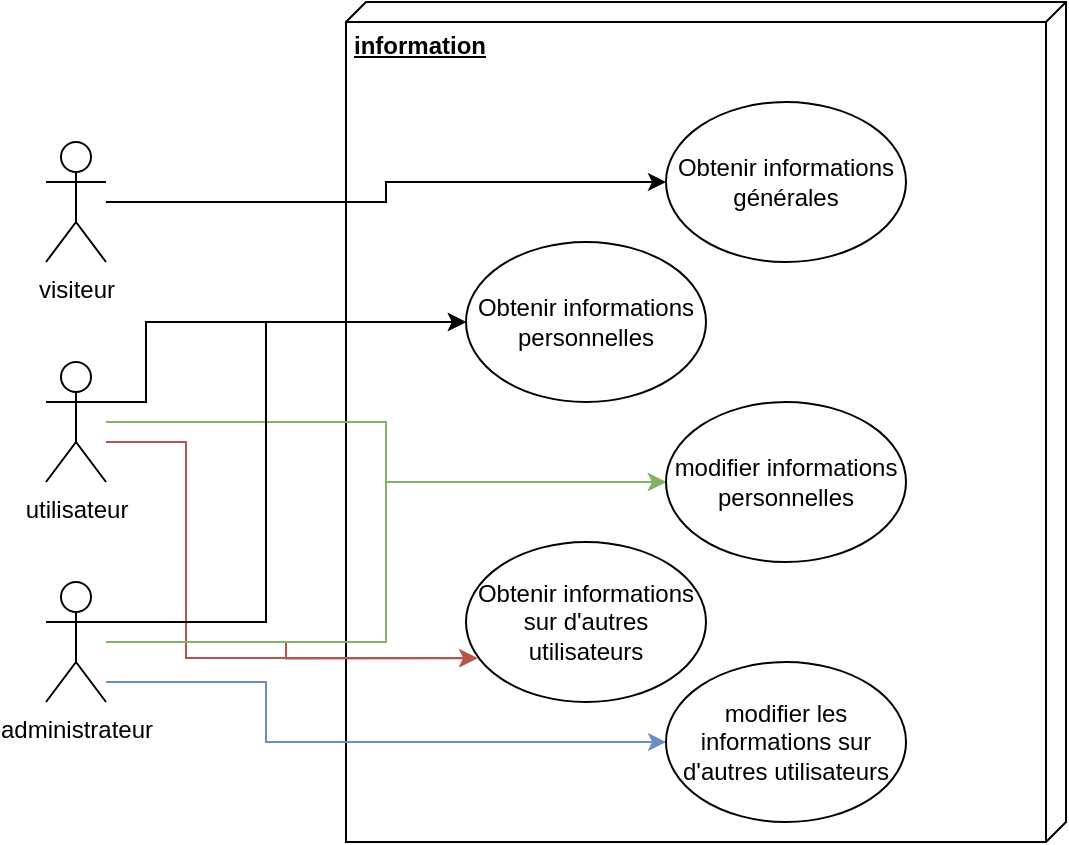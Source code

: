 <mxfile version="14.1.8" type="device"><diagram id="1FJryU_BnpjjJ2vskMfZ" name="Page-1"><mxGraphModel dx="652" dy="463" grid="1" gridSize="10" guides="1" tooltips="1" connect="1" arrows="1" fold="1" page="1" pageScale="1" pageWidth="827" pageHeight="1169" math="0" shadow="0"><root><mxCell id="0"/><mxCell id="1" parent="0"/><mxCell id="eYU1EeGeEZeb0heAOa53-1" value="&lt;span style=&quot;font-weight: 700 ; text-align: center&quot;&gt;information&lt;/span&gt;" style="verticalAlign=top;align=left;spacingTop=8;spacingLeft=2;spacingRight=12;shape=cube;size=10;direction=south;fontStyle=4;html=1;" parent="1" vertex="1"><mxGeometry x="270" y="90" width="360" height="420" as="geometry"/></mxCell><mxCell id="p7qIdy9As_498BjsmhZh-10" style="edgeStyle=orthogonalEdgeStyle;rounded=0;orthogonalLoop=1;jettySize=auto;html=1;entryX=0;entryY=0.5;entryDx=0;entryDy=0;" parent="1" source="eYU1EeGeEZeb0heAOa53-2" target="p7qIdy9As_498BjsmhZh-7" edge="1"><mxGeometry relative="1" as="geometry"><Array as="points"><mxPoint x="170" y="290"/><mxPoint x="170" y="250"/></Array></mxGeometry></mxCell><mxCell id="p7qIdy9As_498BjsmhZh-13" style="edgeStyle=orthogonalEdgeStyle;rounded=0;orthogonalLoop=1;jettySize=auto;html=1;entryX=0.047;entryY=0.723;entryDx=0;entryDy=0;fillColor=#f8cecc;strokeColor=#b85450;entryPerimeter=0;" parent="1" source="eYU1EeGeEZeb0heAOa53-2" target="p7qIdy9As_498BjsmhZh-8" edge="1"><mxGeometry relative="1" as="geometry"><Array as="points"><mxPoint x="190" y="310"/><mxPoint x="190" y="418"/><mxPoint x="336" y="418"/></Array></mxGeometry></mxCell><mxCell id="p7qIdy9As_498BjsmhZh-17" style="edgeStyle=orthogonalEdgeStyle;rounded=0;orthogonalLoop=1;jettySize=auto;html=1;entryX=0;entryY=0.5;entryDx=0;entryDy=0;fillColor=#d5e8d4;strokeColor=#82b366;" parent="1" source="eYU1EeGeEZeb0heAOa53-2" target="p7qIdy9As_498BjsmhZh-16" edge="1"><mxGeometry relative="1" as="geometry"/></mxCell><mxCell id="eYU1EeGeEZeb0heAOa53-2" value="utilisateur" style="shape=umlActor;verticalLabelPosition=bottom;verticalAlign=top;html=1;" parent="1" vertex="1"><mxGeometry x="120" y="270" width="30" height="60" as="geometry"/></mxCell><mxCell id="p7qIdy9As_498BjsmhZh-9" style="edgeStyle=orthogonalEdgeStyle;rounded=0;orthogonalLoop=1;jettySize=auto;html=1;" parent="1" source="eYU1EeGeEZeb0heAOa53-3" target="p7qIdy9As_498BjsmhZh-6" edge="1"><mxGeometry relative="1" as="geometry"/></mxCell><mxCell id="eYU1EeGeEZeb0heAOa53-3" value="visiteur" style="shape=umlActor;verticalLabelPosition=bottom;verticalAlign=top;html=1;" parent="1" vertex="1"><mxGeometry x="120" y="160" width="30" height="60" as="geometry"/></mxCell><mxCell id="p7qIdy9As_498BjsmhZh-11" style="edgeStyle=orthogonalEdgeStyle;rounded=0;orthogonalLoop=1;jettySize=auto;html=1;entryX=0;entryY=0.5;entryDx=0;entryDy=0;" parent="1" source="eYU1EeGeEZeb0heAOa53-4" target="p7qIdy9As_498BjsmhZh-7" edge="1"><mxGeometry relative="1" as="geometry"><Array as="points"><mxPoint x="230" y="400"/><mxPoint x="230" y="250"/></Array></mxGeometry></mxCell><mxCell id="p7qIdy9As_498BjsmhZh-12" style="edgeStyle=orthogonalEdgeStyle;rounded=0;orthogonalLoop=1;jettySize=auto;html=1;entryX=0.048;entryY=0.727;entryDx=0;entryDy=0;entryPerimeter=0;fillColor=#f8cecc;strokeColor=#b85450;" parent="1" source="eYU1EeGeEZeb0heAOa53-4" target="p7qIdy9As_498BjsmhZh-8" edge="1"><mxGeometry relative="1" as="geometry"><Array as="points"/></mxGeometry></mxCell><mxCell id="p7qIdy9As_498BjsmhZh-15" style="edgeStyle=orthogonalEdgeStyle;rounded=0;orthogonalLoop=1;jettySize=auto;html=1;entryX=0;entryY=0.5;entryDx=0;entryDy=0;fillColor=#dae8fc;strokeColor=#6c8ebf;" parent="1" source="eYU1EeGeEZeb0heAOa53-4" target="p7qIdy9As_498BjsmhZh-14" edge="1"><mxGeometry relative="1" as="geometry"><Array as="points"><mxPoint x="230" y="430"/><mxPoint x="230" y="460"/></Array></mxGeometry></mxCell><mxCell id="p7qIdy9As_498BjsmhZh-18" style="edgeStyle=orthogonalEdgeStyle;rounded=0;orthogonalLoop=1;jettySize=auto;html=1;entryX=0;entryY=0.5;entryDx=0;entryDy=0;fillColor=#d5e8d4;strokeColor=#82b366;" parent="1" source="eYU1EeGeEZeb0heAOa53-4" target="p7qIdy9As_498BjsmhZh-16" edge="1"><mxGeometry relative="1" as="geometry"><Array as="points"><mxPoint x="290" y="410"/><mxPoint x="290" y="330"/></Array></mxGeometry></mxCell><mxCell id="eYU1EeGeEZeb0heAOa53-4" value="administrateur" style="shape=umlActor;verticalLabelPosition=bottom;verticalAlign=top;html=1;" parent="1" vertex="1"><mxGeometry x="120" y="380" width="30" height="60" as="geometry"/></mxCell><mxCell id="p7qIdy9As_498BjsmhZh-2" value="" style="edgeStyle=orthogonalEdgeStyle;rounded=0;orthogonalLoop=1;jettySize=auto;html=1;" parent="1" edge="1"><mxGeometry relative="1" as="geometry"><mxPoint x="354" y="180" as="targetPoint"/></mxGeometry></mxCell><mxCell id="CaJcZEst1nuOCn0RTIlC-4" value="" style="edgeStyle=orthogonalEdgeStyle;rounded=0;orthogonalLoop=1;jettySize=auto;html=1;" parent="1" edge="1"><mxGeometry relative="1" as="geometry"><mxPoint x="354" y="340" as="targetPoint"/></mxGeometry></mxCell><mxCell id="CaJcZEst1nuOCn0RTIlC-11" value="&amp;lt;&amp;lt;extend&amp;gt;&amp;gt;" style="edgeLabel;html=1;align=center;verticalAlign=middle;resizable=0;points=[];" parent="CaJcZEst1nuOCn0RTIlC-4" vertex="1" connectable="0"><mxGeometry x="-0.129" y="1" relative="1" as="geometry"><mxPoint x="47" y="340.83" as="offset"/></mxGeometry></mxCell><mxCell id="p7qIdy9As_498BjsmhZh-6" value="Obtenir informations générales" style="ellipse;whiteSpace=wrap;html=1;" parent="1" vertex="1"><mxGeometry x="430" y="140" width="120" height="80" as="geometry"/></mxCell><mxCell id="p7qIdy9As_498BjsmhZh-7" value="Obtenir informations personnelles" style="ellipse;whiteSpace=wrap;html=1;" parent="1" vertex="1"><mxGeometry x="330" y="210" width="120" height="80" as="geometry"/></mxCell><mxCell id="p7qIdy9As_498BjsmhZh-8" value="Obtenir informations sur d'autres utilisateurs" style="ellipse;whiteSpace=wrap;html=1;" parent="1" vertex="1"><mxGeometry x="330" y="360" width="120" height="80" as="geometry"/></mxCell><mxCell id="p7qIdy9As_498BjsmhZh-14" value="modifier les informations sur d'autres utilisateurs" style="ellipse;whiteSpace=wrap;html=1;" parent="1" vertex="1"><mxGeometry x="430" y="420" width="120" height="80" as="geometry"/></mxCell><mxCell id="p7qIdy9As_498BjsmhZh-16" value="modifier informations personnelles" style="ellipse;whiteSpace=wrap;html=1;" parent="1" vertex="1"><mxGeometry x="430" y="290" width="120" height="80" as="geometry"/></mxCell></root></mxGraphModel></diagram></mxfile>